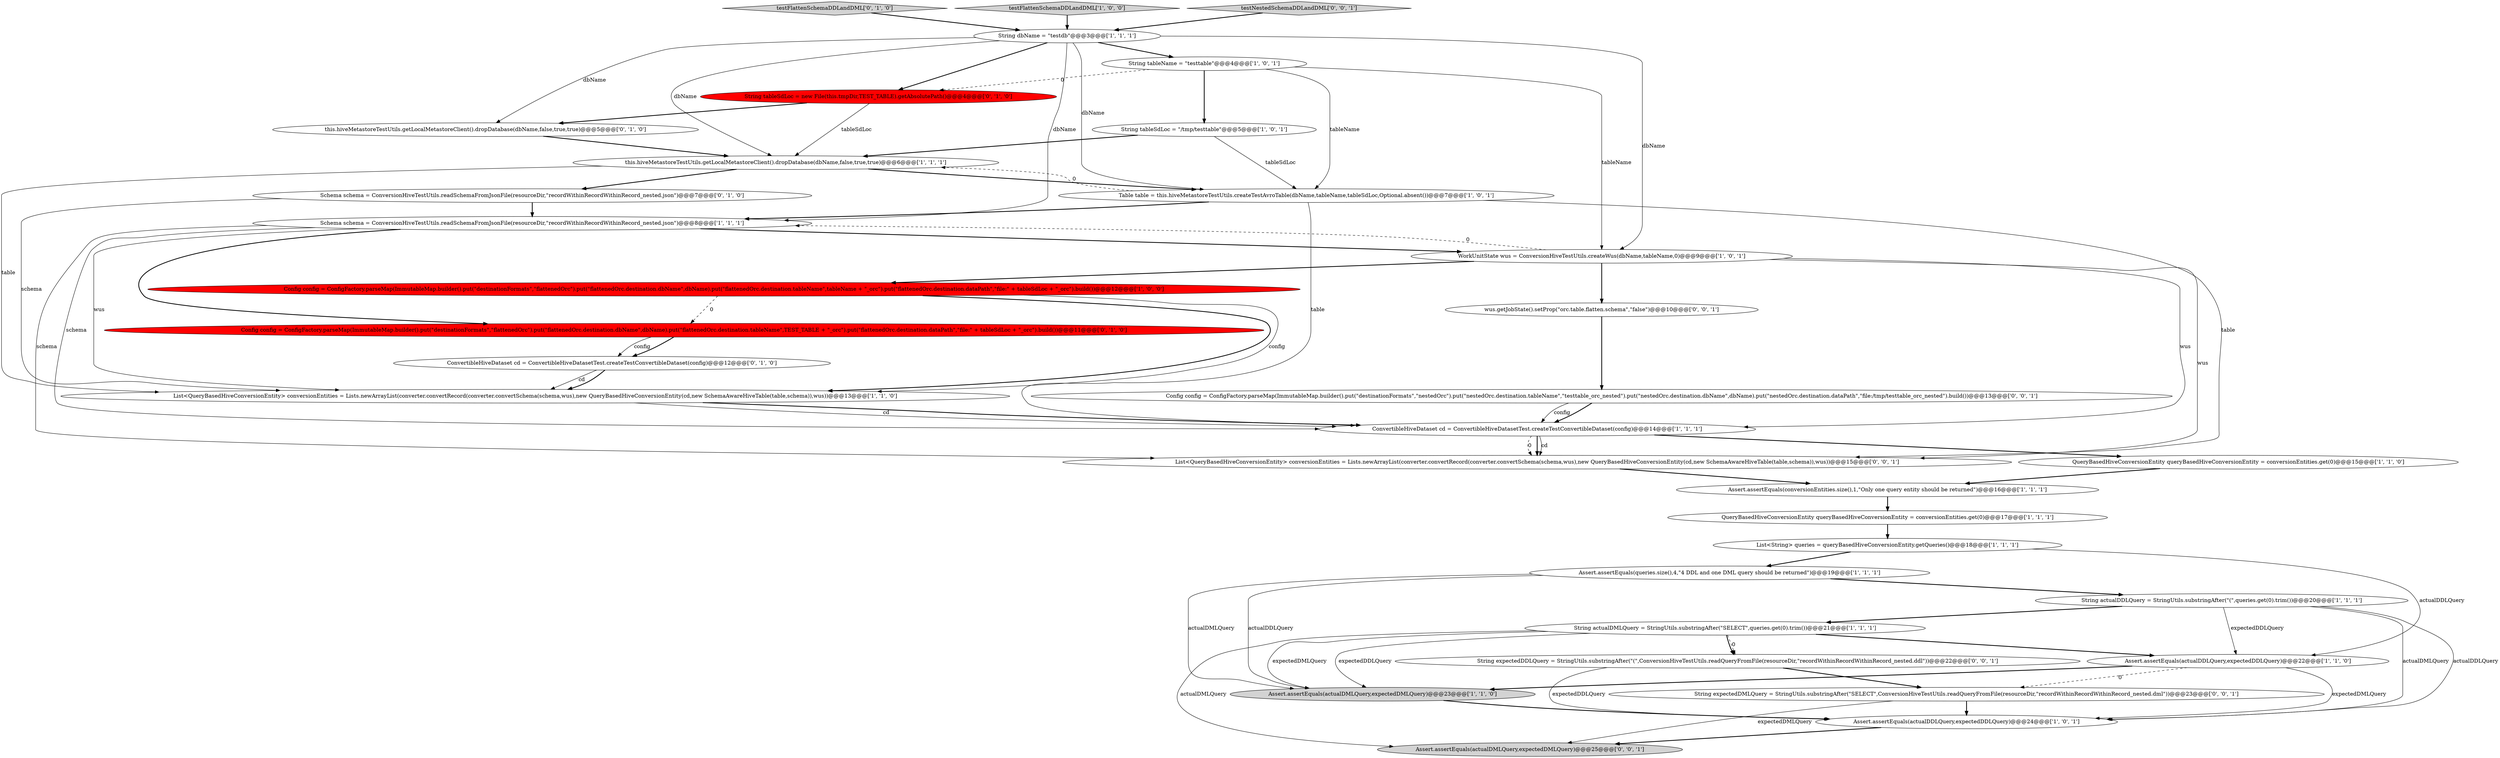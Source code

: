 digraph {
4 [style = filled, label = "Config config = ConfigFactory.parseMap(ImmutableMap.builder().put(\"destinationFormats\",\"flattenedOrc\").put(\"flattenedOrc.destination.dbName\",dbName).put(\"flattenedOrc.destination.tableName\",tableName + \"_orc\").put(\"flattenedOrc.destination.dataPath\",\"file:\" + tableSdLoc + \"_orc\").build())@@@12@@@['1', '0', '0']", fillcolor = red, shape = ellipse image = "AAA1AAABBB1BBB"];
12 [style = filled, label = "Assert.assertEquals(queries.size(),4,\"4 DDL and one DML query should be returned\")@@@19@@@['1', '1', '1']", fillcolor = white, shape = ellipse image = "AAA0AAABBB1BBB"];
14 [style = filled, label = "this.hiveMetastoreTestUtils.getLocalMetastoreClient().dropDatabase(dbName,false,true,true)@@@6@@@['1', '1', '1']", fillcolor = white, shape = ellipse image = "AAA0AAABBB1BBB"];
2 [style = filled, label = "Schema schema = ConversionHiveTestUtils.readSchemaFromJsonFile(resourceDir,\"recordWithinRecordWithinRecord_nested.json\")@@@8@@@['1', '1', '1']", fillcolor = white, shape = ellipse image = "AAA0AAABBB1BBB"];
23 [style = filled, label = "testFlattenSchemaDDLandDML['0', '1', '0']", fillcolor = lightgray, shape = diamond image = "AAA0AAABBB2BBB"];
7 [style = filled, label = "testFlattenSchemaDDLandDML['1', '0', '0']", fillcolor = lightgray, shape = diamond image = "AAA0AAABBB1BBB"];
31 [style = filled, label = "String expectedDMLQuery = StringUtils.substringAfter(\"SELECT\",ConversionHiveTestUtils.readQueryFromFile(resourceDir,\"recordWithinRecordWithinRecord_nested.dml\"))@@@23@@@['0', '0', '1']", fillcolor = white, shape = ellipse image = "AAA0AAABBB3BBB"];
29 [style = filled, label = "List<QueryBasedHiveConversionEntity> conversionEntities = Lists.newArrayList(converter.convertRecord(converter.convertSchema(schema,wus),new QueryBasedHiveConversionEntity(cd,new SchemaAwareHiveTable(table,schema)),wus))@@@15@@@['0', '0', '1']", fillcolor = white, shape = ellipse image = "AAA0AAABBB3BBB"];
0 [style = filled, label = "String dbName = \"testdb\"@@@3@@@['1', '1', '1']", fillcolor = white, shape = ellipse image = "AAA0AAABBB1BBB"];
19 [style = filled, label = "Assert.assertEquals(conversionEntities.size(),1,\"Only one query entity should be returned\")@@@16@@@['1', '1', '1']", fillcolor = white, shape = ellipse image = "AAA0AAABBB1BBB"];
26 [style = filled, label = "this.hiveMetastoreTestUtils.getLocalMetastoreClient().dropDatabase(dbName,false,true,true)@@@5@@@['0', '1', '0']", fillcolor = white, shape = ellipse image = "AAA0AAABBB2BBB"];
8 [style = filled, label = "String actualDMLQuery = StringUtils.substringAfter(\"SELECT\",queries.get(0).trim())@@@21@@@['1', '1', '1']", fillcolor = white, shape = ellipse image = "AAA0AAABBB1BBB"];
22 [style = filled, label = "String tableSdLoc = new File(this.tmpDir,TEST_TABLE).getAbsolutePath()@@@4@@@['0', '1', '0']", fillcolor = red, shape = ellipse image = "AAA1AAABBB2BBB"];
30 [style = filled, label = "String expectedDDLQuery = StringUtils.substringAfter(\"(\",ConversionHiveTestUtils.readQueryFromFile(resourceDir,\"recordWithinRecordWithinRecord_nested.ddl\"))@@@22@@@['0', '0', '1']", fillcolor = white, shape = ellipse image = "AAA0AAABBB3BBB"];
25 [style = filled, label = "Config config = ConfigFactory.parseMap(ImmutableMap.builder().put(\"destinationFormats\",\"flattenedOrc\").put(\"flattenedOrc.destination.dbName\",dbName).put(\"flattenedOrc.destination.tableName\",TEST_TABLE + \"_orc\").put(\"flattenedOrc.destination.dataPath\",\"file:\" + tableSdLoc + \"_orc\").build())@@@11@@@['0', '1', '0']", fillcolor = red, shape = ellipse image = "AAA1AAABBB2BBB"];
15 [style = filled, label = "Table table = this.hiveMetastoreTestUtils.createTestAvroTable(dbName,tableName,tableSdLoc,Optional.absent())@@@7@@@['1', '0', '1']", fillcolor = white, shape = ellipse image = "AAA0AAABBB1BBB"];
28 [style = filled, label = "testNestedSchemaDDLandDML['0', '0', '1']", fillcolor = lightgray, shape = diamond image = "AAA0AAABBB3BBB"];
21 [style = filled, label = "ConvertibleHiveDataset cd = ConvertibleHiveDatasetTest.createTestConvertibleDataset(config)@@@12@@@['0', '1', '0']", fillcolor = white, shape = ellipse image = "AAA0AAABBB2BBB"];
32 [style = filled, label = "Config config = ConfigFactory.parseMap(ImmutableMap.builder().put(\"destinationFormats\",\"nestedOrc\").put(\"nestedOrc.destination.tableName\",\"testtable_orc_nested\").put(\"nestedOrc.destination.dbName\",dbName).put(\"nestedOrc.destination.dataPath\",\"file:/tmp/testtable_orc_nested\").build())@@@13@@@['0', '0', '1']", fillcolor = white, shape = ellipse image = "AAA0AAABBB3BBB"];
11 [style = filled, label = "List<String> queries = queryBasedHiveConversionEntity.getQueries()@@@18@@@['1', '1', '1']", fillcolor = white, shape = ellipse image = "AAA0AAABBB1BBB"];
18 [style = filled, label = "List<QueryBasedHiveConversionEntity> conversionEntities = Lists.newArrayList(converter.convertRecord(converter.convertSchema(schema,wus),new QueryBasedHiveConversionEntity(cd,new SchemaAwareHiveTable(table,schema)),wus))@@@13@@@['1', '1', '0']", fillcolor = white, shape = ellipse image = "AAA0AAABBB1BBB"];
3 [style = filled, label = "WorkUnitState wus = ConversionHiveTestUtils.createWus(dbName,tableName,0)@@@9@@@['1', '0', '1']", fillcolor = white, shape = ellipse image = "AAA0AAABBB1BBB"];
24 [style = filled, label = "Schema schema = ConversionHiveTestUtils.readSchemaFromJsonFile(resourceDir,\"recordWithinRecordWithinRecord_nested.json\")@@@7@@@['0', '1', '0']", fillcolor = white, shape = ellipse image = "AAA0AAABBB2BBB"];
1 [style = filled, label = "String tableName = \"testtable\"@@@4@@@['1', '0', '1']", fillcolor = white, shape = ellipse image = "AAA0AAABBB1BBB"];
17 [style = filled, label = "Assert.assertEquals(actualDMLQuery,expectedDMLQuery)@@@23@@@['1', '1', '0']", fillcolor = lightgray, shape = ellipse image = "AAA0AAABBB1BBB"];
13 [style = filled, label = "QueryBasedHiveConversionEntity queryBasedHiveConversionEntity = conversionEntities.get(0)@@@17@@@['1', '1', '1']", fillcolor = white, shape = ellipse image = "AAA0AAABBB1BBB"];
16 [style = filled, label = "Assert.assertEquals(actualDDLQuery,expectedDDLQuery)@@@22@@@['1', '1', '0']", fillcolor = white, shape = ellipse image = "AAA0AAABBB1BBB"];
20 [style = filled, label = "String actualDDLQuery = StringUtils.substringAfter(\"(\",queries.get(0).trim())@@@20@@@['1', '1', '1']", fillcolor = white, shape = ellipse image = "AAA0AAABBB1BBB"];
33 [style = filled, label = "Assert.assertEquals(actualDMLQuery,expectedDMLQuery)@@@25@@@['0', '0', '1']", fillcolor = lightgray, shape = ellipse image = "AAA0AAABBB3BBB"];
10 [style = filled, label = "QueryBasedHiveConversionEntity queryBasedHiveConversionEntity = conversionEntities.get(0)@@@15@@@['1', '1', '0']", fillcolor = white, shape = ellipse image = "AAA0AAABBB1BBB"];
5 [style = filled, label = "String tableSdLoc = \"/tmp/testtable\"@@@5@@@['1', '0', '1']", fillcolor = white, shape = ellipse image = "AAA0AAABBB1BBB"];
27 [style = filled, label = "wus.getJobState().setProp(\"orc.table.flatten.schema\",\"false\")@@@10@@@['0', '0', '1']", fillcolor = white, shape = ellipse image = "AAA0AAABBB3BBB"];
9 [style = filled, label = "ConvertibleHiveDataset cd = ConvertibleHiveDatasetTest.createTestConvertibleDataset(config)@@@14@@@['1', '1', '1']", fillcolor = white, shape = ellipse image = "AAA0AAABBB1BBB"];
6 [style = filled, label = "Assert.assertEquals(actualDDLQuery,expectedDDLQuery)@@@24@@@['1', '0', '1']", fillcolor = white, shape = ellipse image = "AAA0AAABBB1BBB"];
1->5 [style = bold, label=""];
22->26 [style = bold, label=""];
8->16 [style = bold, label=""];
14->24 [style = bold, label=""];
8->30 [style = bold, label=""];
2->29 [style = solid, label="schema"];
15->2 [style = bold, label=""];
27->32 [style = bold, label=""];
8->33 [style = solid, label="actualDMLQuery"];
3->2 [style = dashed, label="0"];
24->2 [style = bold, label=""];
3->29 [style = solid, label="wus"];
16->31 [style = dashed, label="0"];
17->6 [style = bold, label=""];
10->19 [style = bold, label=""];
2->3 [style = bold, label=""];
32->9 [style = solid, label="config"];
26->14 [style = bold, label=""];
20->6 [style = solid, label="actualDMLQuery"];
12->20 [style = bold, label=""];
14->18 [style = solid, label="table"];
8->17 [style = solid, label="expectedDMLQuery"];
4->18 [style = bold, label=""];
11->12 [style = bold, label=""];
7->0 [style = bold, label=""];
1->15 [style = solid, label="tableName"];
16->17 [style = bold, label=""];
5->14 [style = bold, label=""];
9->10 [style = bold, label=""];
8->17 [style = solid, label="expectedDDLQuery"];
21->18 [style = solid, label="cd"];
11->16 [style = solid, label="actualDDLQuery"];
30->6 [style = solid, label="expectedDDLQuery"];
23->0 [style = bold, label=""];
3->4 [style = bold, label=""];
13->11 [style = bold, label=""];
21->18 [style = bold, label=""];
0->2 [style = solid, label="dbName"];
15->29 [style = solid, label="table"];
20->6 [style = solid, label="actualDDLQuery"];
3->27 [style = bold, label=""];
1->22 [style = dashed, label="0"];
4->25 [style = dashed, label="0"];
28->0 [style = bold, label=""];
32->9 [style = bold, label=""];
5->15 [style = solid, label="tableSdLoc"];
18->9 [style = solid, label="cd"];
25->21 [style = solid, label="config"];
20->8 [style = bold, label=""];
24->18 [style = solid, label="schema"];
2->18 [style = solid, label="wus"];
12->17 [style = solid, label="actualDMLQuery"];
31->6 [style = bold, label=""];
19->13 [style = bold, label=""];
29->19 [style = bold, label=""];
9->29 [style = solid, label="cd"];
9->29 [style = dashed, label="0"];
30->31 [style = bold, label=""];
15->14 [style = dashed, label="0"];
0->1 [style = bold, label=""];
6->33 [style = bold, label=""];
0->22 [style = bold, label=""];
15->9 [style = solid, label="table"];
3->9 [style = solid, label="wus"];
22->14 [style = solid, label="tableSdLoc"];
0->3 [style = solid, label="dbName"];
16->6 [style = solid, label="expectedDMLQuery"];
18->9 [style = bold, label=""];
31->33 [style = solid, label="expectedDMLQuery"];
0->26 [style = solid, label="dbName"];
12->17 [style = solid, label="actualDDLQuery"];
14->15 [style = bold, label=""];
8->30 [style = dashed, label="0"];
2->9 [style = solid, label="schema"];
2->25 [style = bold, label=""];
9->29 [style = bold, label=""];
1->3 [style = solid, label="tableName"];
4->18 [style = solid, label="config"];
20->16 [style = solid, label="expectedDDLQuery"];
25->21 [style = bold, label=""];
0->14 [style = solid, label="dbName"];
0->15 [style = solid, label="dbName"];
}
